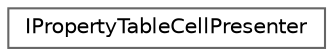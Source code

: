 digraph "Graphical Class Hierarchy"
{
 // INTERACTIVE_SVG=YES
 // LATEX_PDF_SIZE
  bgcolor="transparent";
  edge [fontname=Helvetica,fontsize=10,labelfontname=Helvetica,labelfontsize=10];
  node [fontname=Helvetica,fontsize=10,shape=box,height=0.2,width=0.4];
  rankdir="LR";
  Node0 [id="Node000000",label="IPropertyTableCellPresenter",height=0.2,width=0.4,color="grey40", fillcolor="white", style="filled",URL="$d3/d99/classIPropertyTableCellPresenter.html",tooltip=" "];
}
